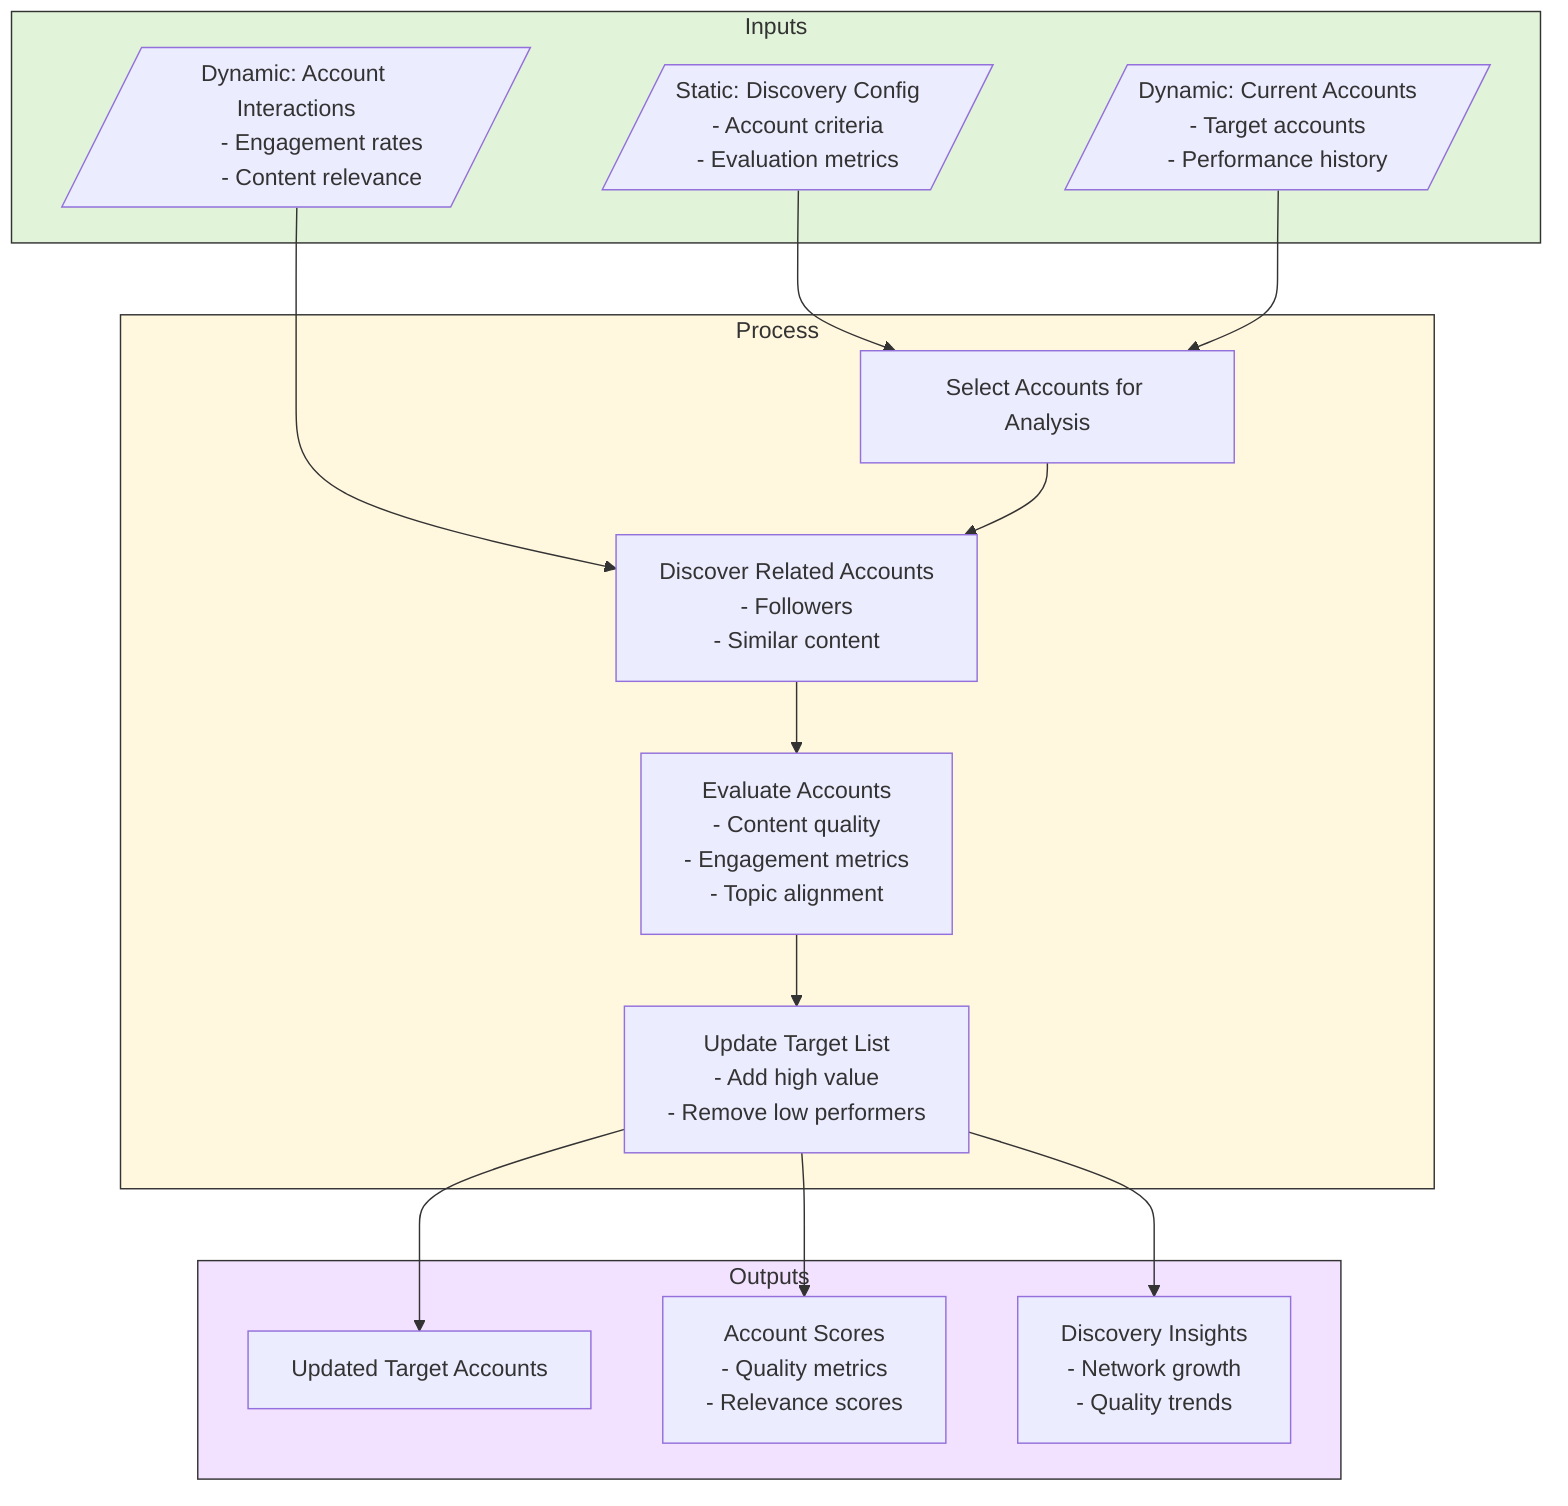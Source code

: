 graph TB
    subgraph Inputs
        config[/"Static: Discovery Config
        - Account criteria
        - Evaluation metrics"/]
        accounts[/"Dynamic: Current Accounts
        - Target accounts
        - Performance history"/]
        interactions[/"Dynamic: Account Interactions
        - Engagement rates
        - Content relevance"/]
    end

    subgraph Process
        select["Select Accounts for Analysis"]
        discover["Discover Related Accounts
        - Followers
        - Similar content"]
        evaluate["Evaluate Accounts
        - Content quality
        - Engagement metrics
        - Topic alignment"]
        update["Update Target List
        - Add high value
        - Remove low performers"]
    end

    subgraph Outputs
        targets["Updated Target Accounts"]
        scores["Account Scores
        - Quality metrics
        - Relevance scores"]
        insights["Discovery Insights
        - Network growth
        - Quality trends"]
    end

    config --> select
    accounts --> select
    interactions --> discover
    select --> discover
    discover --> evaluate
    evaluate --> update
    update --> targets
    update --> scores
    update --> insights

    style Inputs fill:#e1f3d8,stroke:#333,stroke-width:1px
    style Process fill:#fff7de,stroke:#333,stroke-width:1px
    style Outputs fill:#f2e1ff,stroke:#333,stroke-width:1px